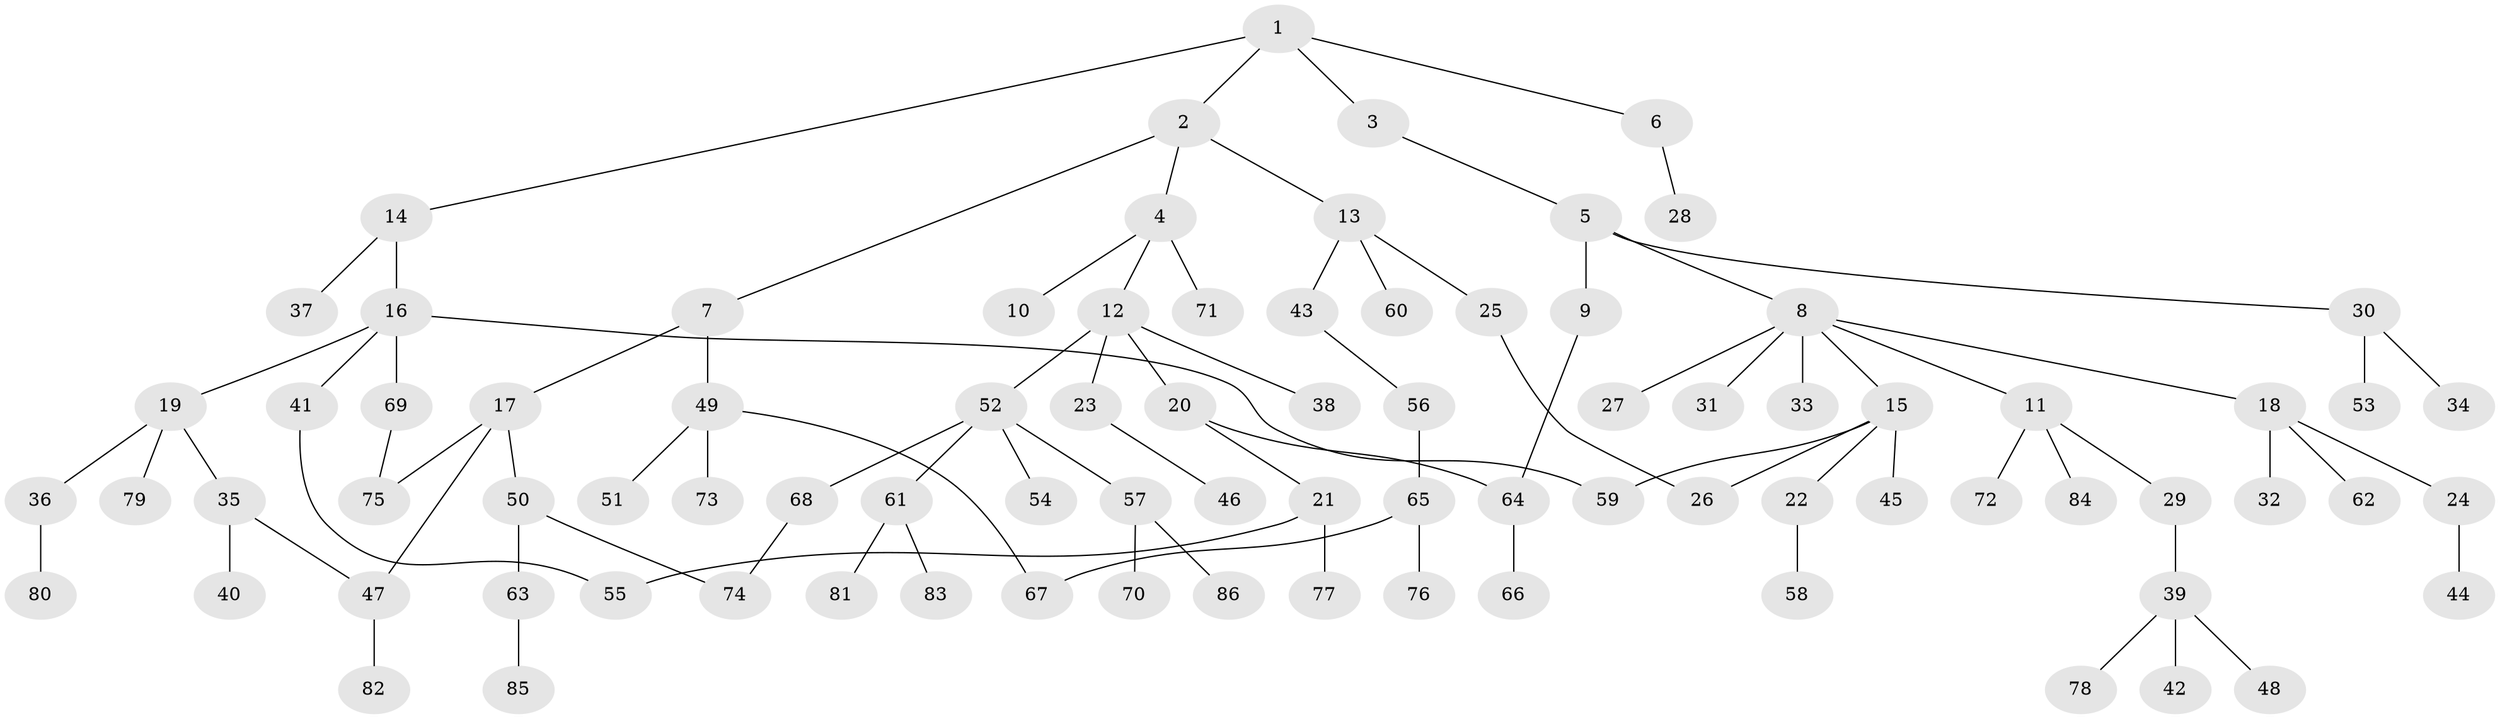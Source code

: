 // Generated by graph-tools (version 1.1) at 2025/49/03/09/25 03:49:19]
// undirected, 86 vertices, 93 edges
graph export_dot {
graph [start="1"]
  node [color=gray90,style=filled];
  1;
  2;
  3;
  4;
  5;
  6;
  7;
  8;
  9;
  10;
  11;
  12;
  13;
  14;
  15;
  16;
  17;
  18;
  19;
  20;
  21;
  22;
  23;
  24;
  25;
  26;
  27;
  28;
  29;
  30;
  31;
  32;
  33;
  34;
  35;
  36;
  37;
  38;
  39;
  40;
  41;
  42;
  43;
  44;
  45;
  46;
  47;
  48;
  49;
  50;
  51;
  52;
  53;
  54;
  55;
  56;
  57;
  58;
  59;
  60;
  61;
  62;
  63;
  64;
  65;
  66;
  67;
  68;
  69;
  70;
  71;
  72;
  73;
  74;
  75;
  76;
  77;
  78;
  79;
  80;
  81;
  82;
  83;
  84;
  85;
  86;
  1 -- 2;
  1 -- 3;
  1 -- 6;
  1 -- 14;
  2 -- 4;
  2 -- 7;
  2 -- 13;
  3 -- 5;
  4 -- 10;
  4 -- 12;
  4 -- 71;
  5 -- 8;
  5 -- 9;
  5 -- 30;
  6 -- 28;
  7 -- 17;
  7 -- 49;
  8 -- 11;
  8 -- 15;
  8 -- 18;
  8 -- 27;
  8 -- 31;
  8 -- 33;
  9 -- 64;
  11 -- 29;
  11 -- 72;
  11 -- 84;
  12 -- 20;
  12 -- 23;
  12 -- 38;
  12 -- 52;
  13 -- 25;
  13 -- 43;
  13 -- 60;
  14 -- 16;
  14 -- 37;
  15 -- 22;
  15 -- 26;
  15 -- 45;
  15 -- 59;
  16 -- 19;
  16 -- 41;
  16 -- 69;
  16 -- 59;
  17 -- 47;
  17 -- 50;
  17 -- 75;
  18 -- 24;
  18 -- 32;
  18 -- 62;
  19 -- 35;
  19 -- 36;
  19 -- 79;
  20 -- 21;
  20 -- 64;
  21 -- 55;
  21 -- 77;
  22 -- 58;
  23 -- 46;
  24 -- 44;
  25 -- 26;
  29 -- 39;
  30 -- 34;
  30 -- 53;
  35 -- 40;
  35 -- 47;
  36 -- 80;
  39 -- 42;
  39 -- 48;
  39 -- 78;
  41 -- 55;
  43 -- 56;
  47 -- 82;
  49 -- 51;
  49 -- 67;
  49 -- 73;
  50 -- 63;
  50 -- 74;
  52 -- 54;
  52 -- 57;
  52 -- 61;
  52 -- 68;
  56 -- 65;
  57 -- 70;
  57 -- 86;
  61 -- 81;
  61 -- 83;
  63 -- 85;
  64 -- 66;
  65 -- 76;
  65 -- 67;
  68 -- 74;
  69 -- 75;
}
